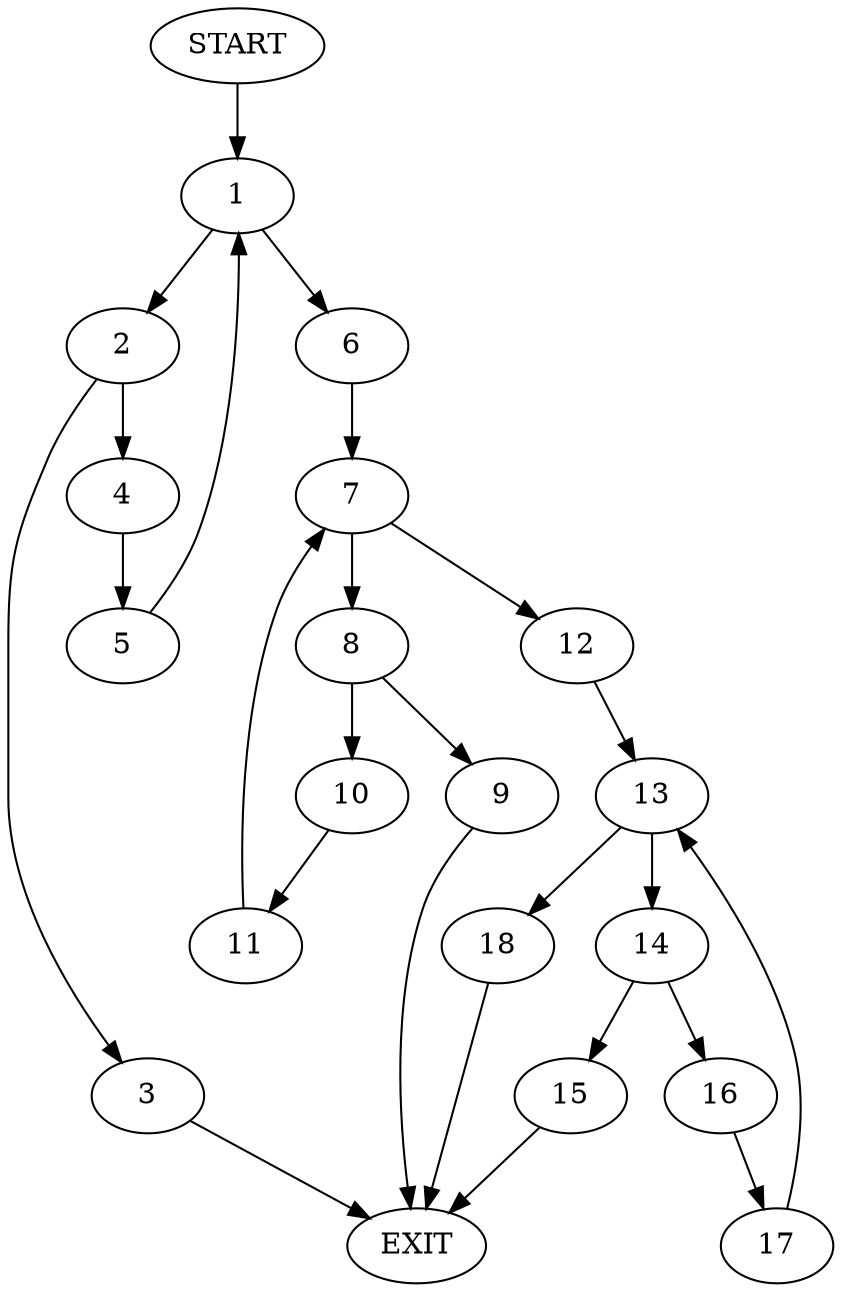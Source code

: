 digraph { 
0 [label="START"];
1;
2;
3;
4;
5;
6;
7;
8;
9;
10;
11;
12;
13;
14;
15;
16;
17;
18;
19[label="EXIT"];
0 -> 1;
1 -> 2;
1 -> 6;
2 -> 3;
2 -> 4;
3 -> 19;
4 -> 5;
5 -> 1;
6 -> 7;
7 -> 8;
7 -> 12;
8 -> 9;
8 -> 10;
9 -> 19;
10 -> 11;
11 -> 7;
12 -> 13;
13 -> 14;
13 -> 18;
14 -> 15;
14 -> 16;
15 -> 19;
16 -> 17;
17 -> 13;
18 -> 19;
}